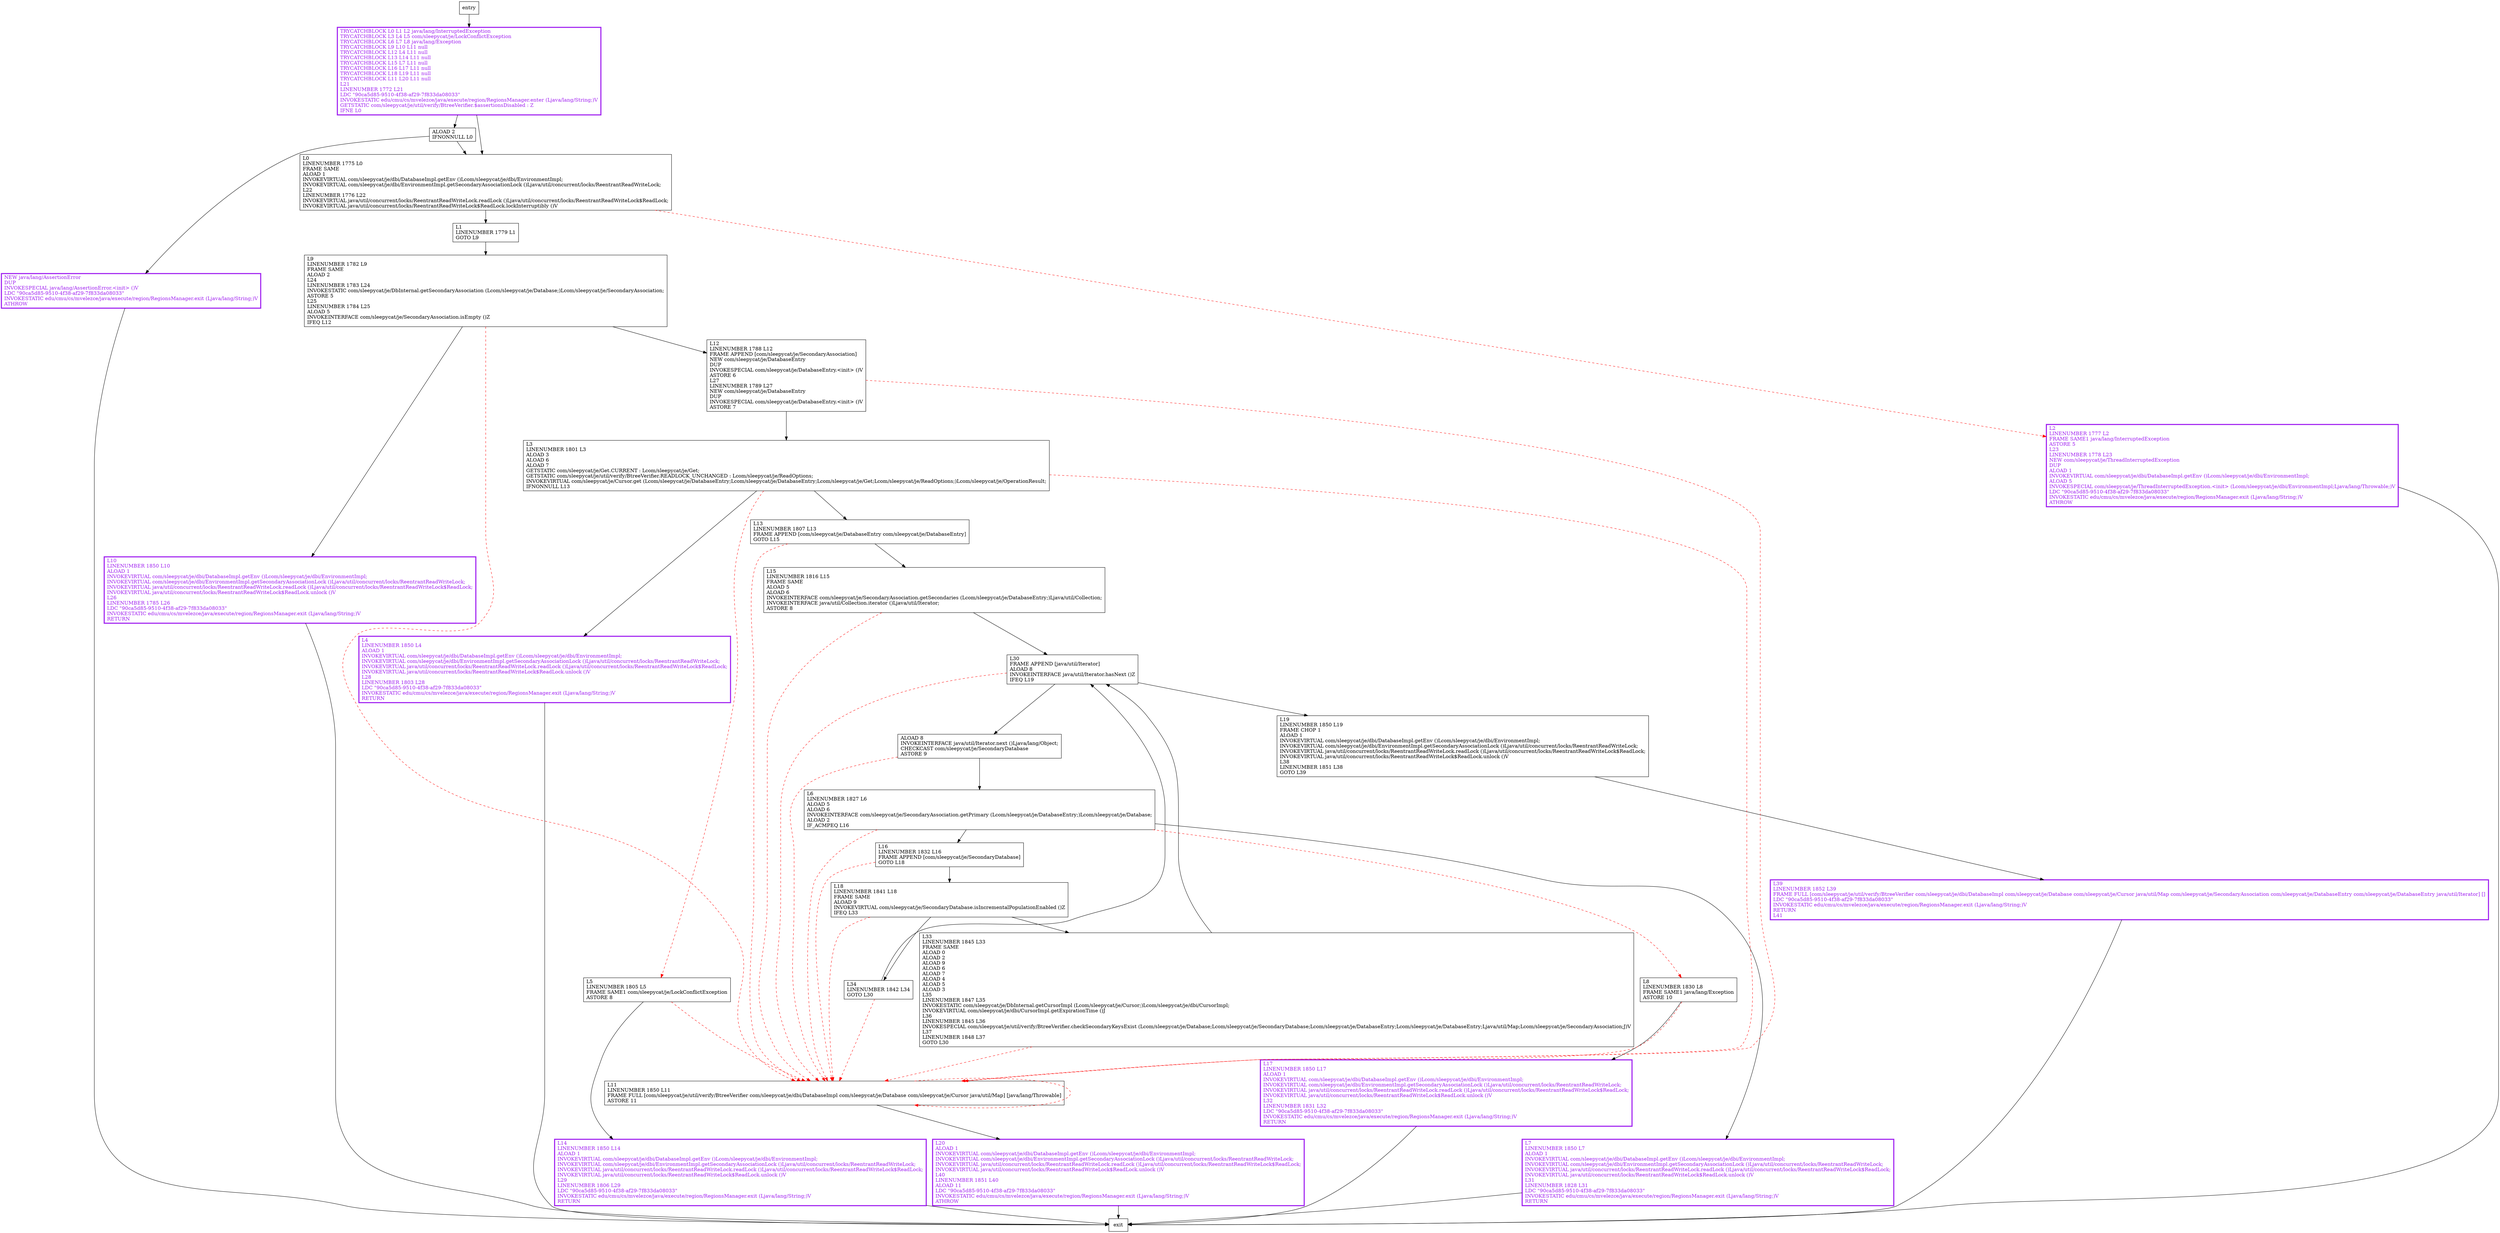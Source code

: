 digraph verifyPrimaryData {
node [shape=record];
301827808 [label="L5\lLINENUMBER 1805 L5\lFRAME SAME1 com/sleepycat/je/LockConflictException\lASTORE 8\l"];
1675962462 [label="L6\lLINENUMBER 1827 L6\lALOAD 5\lALOAD 6\lINVOKEINTERFACE com/sleepycat/je/SecondaryAssociation.getPrimary (Lcom/sleepycat/je/DatabaseEntry;)Lcom/sleepycat/je/Database;\lALOAD 2\lIF_ACMPEQ L16\l"];
2029898562 [label="L4\lLINENUMBER 1850 L4\lALOAD 1\lINVOKEVIRTUAL com/sleepycat/je/dbi/DatabaseImpl.getEnv ()Lcom/sleepycat/je/dbi/EnvironmentImpl;\lINVOKEVIRTUAL com/sleepycat/je/dbi/EnvironmentImpl.getSecondaryAssociationLock ()Ljava/util/concurrent/locks/ReentrantReadWriteLock;\lINVOKEVIRTUAL java/util/concurrent/locks/ReentrantReadWriteLock.readLock ()Ljava/util/concurrent/locks/ReentrantReadWriteLock$ReadLock;\lINVOKEVIRTUAL java/util/concurrent/locks/ReentrantReadWriteLock$ReadLock.unlock ()V\lL28\lLINENUMBER 1803 L28\lLDC \"90ca5d85-9510-4f38-af29-7f833da08033\"\lINVOKESTATIC edu/cmu/cs/mvelezce/java/execute/region/RegionsManager.exit (Ljava/lang/String;)V\lRETURN\l"];
1676991035 [label="L20\lALOAD 1\lINVOKEVIRTUAL com/sleepycat/je/dbi/DatabaseImpl.getEnv ()Lcom/sleepycat/je/dbi/EnvironmentImpl;\lINVOKEVIRTUAL com/sleepycat/je/dbi/EnvironmentImpl.getSecondaryAssociationLock ()Ljava/util/concurrent/locks/ReentrantReadWriteLock;\lINVOKEVIRTUAL java/util/concurrent/locks/ReentrantReadWriteLock.readLock ()Ljava/util/concurrent/locks/ReentrantReadWriteLock$ReadLock;\lINVOKEVIRTUAL java/util/concurrent/locks/ReentrantReadWriteLock$ReadLock.unlock ()V\lL40\lLINENUMBER 1851 L40\lALOAD 11\lLDC \"90ca5d85-9510-4f38-af29-7f833da08033\"\lINVOKESTATIC edu/cmu/cs/mvelezce/java/execute/region/RegionsManager.exit (Ljava/lang/String;)V\lATHROW\l"];
1452197717 [label="L30\lFRAME APPEND [java/util/Iterator]\lALOAD 8\lINVOKEINTERFACE java/util/Iterator.hasNext ()Z\lIFEQ L19\l"];
292183242 [label="ALOAD 2\lIFNONNULL L0\l"];
849605442 [label="L16\lLINENUMBER 1832 L16\lFRAME APPEND [com/sleepycat/je/SecondaryDatabase]\lGOTO L18\l"];
1043104295 [label="L39\lLINENUMBER 1852 L39\lFRAME FULL [com/sleepycat/je/util/verify/BtreeVerifier com/sleepycat/je/dbi/DatabaseImpl com/sleepycat/je/Database com/sleepycat/je/Cursor java/util/Map com/sleepycat/je/SecondaryAssociation com/sleepycat/je/DatabaseEntry com/sleepycat/je/DatabaseEntry java/util/Iterator] []\lLDC \"90ca5d85-9510-4f38-af29-7f833da08033\"\lINVOKESTATIC edu/cmu/cs/mvelezce/java/execute/region/RegionsManager.exit (Ljava/lang/String;)V\lRETURN\lL41\l"];
811447906 [label="L9\lLINENUMBER 1782 L9\lFRAME SAME\lALOAD 2\lL24\lLINENUMBER 1783 L24\lINVOKESTATIC com/sleepycat/je/DbInternal.getSecondaryAssociation (Lcom/sleepycat/je/Database;)Lcom/sleepycat/je/SecondaryAssociation;\lASTORE 5\lL25\lLINENUMBER 1784 L25\lALOAD 5\lINVOKEINTERFACE com/sleepycat/je/SecondaryAssociation.isEmpty ()Z\lIFEQ L12\l"];
1314920790 [label="L19\lLINENUMBER 1850 L19\lFRAME CHOP 1\lALOAD 1\lINVOKEVIRTUAL com/sleepycat/je/dbi/DatabaseImpl.getEnv ()Lcom/sleepycat/je/dbi/EnvironmentImpl;\lINVOKEVIRTUAL com/sleepycat/je/dbi/EnvironmentImpl.getSecondaryAssociationLock ()Ljava/util/concurrent/locks/ReentrantReadWriteLock;\lINVOKEVIRTUAL java/util/concurrent/locks/ReentrantReadWriteLock.readLock ()Ljava/util/concurrent/locks/ReentrantReadWriteLock$ReadLock;\lINVOKEVIRTUAL java/util/concurrent/locks/ReentrantReadWriteLock$ReadLock.unlock ()V\lL38\lLINENUMBER 1851 L38\lGOTO L39\l"];
974185013 [label="L13\lLINENUMBER 1807 L13\lFRAME APPEND [com/sleepycat/je/DatabaseEntry com/sleepycat/je/DatabaseEntry]\lGOTO L15\l"];
418043831 [label="NEW java/lang/AssertionError\lDUP\lINVOKESPECIAL java/lang/AssertionError.\<init\> ()V\lLDC \"90ca5d85-9510-4f38-af29-7f833da08033\"\lINVOKESTATIC edu/cmu/cs/mvelezce/java/execute/region/RegionsManager.exit (Ljava/lang/String;)V\lATHROW\l"];
1359679552 [label="L18\lLINENUMBER 1841 L18\lFRAME SAME\lALOAD 9\lINVOKEVIRTUAL com/sleepycat/je/SecondaryDatabase.isIncrementalPopulationEnabled ()Z\lIFEQ L33\l"];
1055973071 [label="L3\lLINENUMBER 1801 L3\lALOAD 3\lALOAD 6\lALOAD 7\lGETSTATIC com/sleepycat/je/Get.CURRENT : Lcom/sleepycat/je/Get;\lGETSTATIC com/sleepycat/je/util/verify/BtreeVerifier.READLOCK_UNCHANGED : Lcom/sleepycat/je/ReadOptions;\lINVOKEVIRTUAL com/sleepycat/je/Cursor.get (Lcom/sleepycat/je/DatabaseEntry;Lcom/sleepycat/je/DatabaseEntry;Lcom/sleepycat/je/Get;Lcom/sleepycat/je/ReadOptions;)Lcom/sleepycat/je/OperationResult;\lIFNONNULL L13\l"];
1176702271 [label="L14\lLINENUMBER 1850 L14\lALOAD 1\lINVOKEVIRTUAL com/sleepycat/je/dbi/DatabaseImpl.getEnv ()Lcom/sleepycat/je/dbi/EnvironmentImpl;\lINVOKEVIRTUAL com/sleepycat/je/dbi/EnvironmentImpl.getSecondaryAssociationLock ()Ljava/util/concurrent/locks/ReentrantReadWriteLock;\lINVOKEVIRTUAL java/util/concurrent/locks/ReentrantReadWriteLock.readLock ()Ljava/util/concurrent/locks/ReentrantReadWriteLock$ReadLock;\lINVOKEVIRTUAL java/util/concurrent/locks/ReentrantReadWriteLock$ReadLock.unlock ()V\lL29\lLINENUMBER 1806 L29\lLDC \"90ca5d85-9510-4f38-af29-7f833da08033\"\lINVOKESTATIC edu/cmu/cs/mvelezce/java/execute/region/RegionsManager.exit (Ljava/lang/String;)V\lRETURN\l"];
253734505 [label="L17\lLINENUMBER 1850 L17\lALOAD 1\lINVOKEVIRTUAL com/sleepycat/je/dbi/DatabaseImpl.getEnv ()Lcom/sleepycat/je/dbi/EnvironmentImpl;\lINVOKEVIRTUAL com/sleepycat/je/dbi/EnvironmentImpl.getSecondaryAssociationLock ()Ljava/util/concurrent/locks/ReentrantReadWriteLock;\lINVOKEVIRTUAL java/util/concurrent/locks/ReentrantReadWriteLock.readLock ()Ljava/util/concurrent/locks/ReentrantReadWriteLock$ReadLock;\lINVOKEVIRTUAL java/util/concurrent/locks/ReentrantReadWriteLock$ReadLock.unlock ()V\lL32\lLINENUMBER 1831 L32\lLDC \"90ca5d85-9510-4f38-af29-7f833da08033\"\lINVOKESTATIC edu/cmu/cs/mvelezce/java/execute/region/RegionsManager.exit (Ljava/lang/String;)V\lRETURN\l"];
515394250 [label="L34\lLINENUMBER 1842 L34\lGOTO L30\l"];
1212872640 [label="L15\lLINENUMBER 1816 L15\lFRAME SAME\lALOAD 5\lALOAD 6\lINVOKEINTERFACE com/sleepycat/je/SecondaryAssociation.getSecondaries (Lcom/sleepycat/je/DatabaseEntry;)Ljava/util/Collection;\lINVOKEINTERFACE java/util/Collection.iterator ()Ljava/util/Iterator;\lASTORE 8\l"];
326036157 [label="ALOAD 8\lINVOKEINTERFACE java/util/Iterator.next ()Ljava/lang/Object;\lCHECKCAST com/sleepycat/je/SecondaryDatabase\lASTORE 9\l"];
2058412015 [label="L10\lLINENUMBER 1850 L10\lALOAD 1\lINVOKEVIRTUAL com/sleepycat/je/dbi/DatabaseImpl.getEnv ()Lcom/sleepycat/je/dbi/EnvironmentImpl;\lINVOKEVIRTUAL com/sleepycat/je/dbi/EnvironmentImpl.getSecondaryAssociationLock ()Ljava/util/concurrent/locks/ReentrantReadWriteLock;\lINVOKEVIRTUAL java/util/concurrent/locks/ReentrantReadWriteLock.readLock ()Ljava/util/concurrent/locks/ReentrantReadWriteLock$ReadLock;\lINVOKEVIRTUAL java/util/concurrent/locks/ReentrantReadWriteLock$ReadLock.unlock ()V\lL26\lLINENUMBER 1785 L26\lLDC \"90ca5d85-9510-4f38-af29-7f833da08033\"\lINVOKESTATIC edu/cmu/cs/mvelezce/java/execute/region/RegionsManager.exit (Ljava/lang/String;)V\lRETURN\l"];
1093995398 [label="L1\lLINENUMBER 1779 L1\lGOTO L9\l"];
2055702922 [label="L0\lLINENUMBER 1775 L0\lFRAME SAME\lALOAD 1\lINVOKEVIRTUAL com/sleepycat/je/dbi/DatabaseImpl.getEnv ()Lcom/sleepycat/je/dbi/EnvironmentImpl;\lINVOKEVIRTUAL com/sleepycat/je/dbi/EnvironmentImpl.getSecondaryAssociationLock ()Ljava/util/concurrent/locks/ReentrantReadWriteLock;\lL22\lLINENUMBER 1776 L22\lINVOKEVIRTUAL java/util/concurrent/locks/ReentrantReadWriteLock.readLock ()Ljava/util/concurrent/locks/ReentrantReadWriteLock$ReadLock;\lINVOKEVIRTUAL java/util/concurrent/locks/ReentrantReadWriteLock$ReadLock.lockInterruptibly ()V\l"];
1307239353 [label="L8\lLINENUMBER 1830 L8\lFRAME SAME1 java/lang/Exception\lASTORE 10\l"];
1344370710 [label="L33\lLINENUMBER 1845 L33\lFRAME SAME\lALOAD 0\lALOAD 2\lALOAD 9\lALOAD 6\lALOAD 7\lALOAD 4\lALOAD 5\lALOAD 3\lL35\lLINENUMBER 1847 L35\lINVOKESTATIC com/sleepycat/je/DbInternal.getCursorImpl (Lcom/sleepycat/je/Cursor;)Lcom/sleepycat/je/dbi/CursorImpl;\lINVOKEVIRTUAL com/sleepycat/je/dbi/CursorImpl.getExpirationTime ()J\lL36\lLINENUMBER 1845 L36\lINVOKESPECIAL com/sleepycat/je/util/verify/BtreeVerifier.checkSecondaryKeysExist (Lcom/sleepycat/je/Database;Lcom/sleepycat/je/SecondaryDatabase;Lcom/sleepycat/je/DatabaseEntry;Lcom/sleepycat/je/DatabaseEntry;Ljava/util/Map;Lcom/sleepycat/je/SecondaryAssociation;J)V\lL37\lLINENUMBER 1848 L37\lGOTO L30\l"];
1734968798 [label="TRYCATCHBLOCK L0 L1 L2 java/lang/InterruptedException\lTRYCATCHBLOCK L3 L4 L5 com/sleepycat/je/LockConflictException\lTRYCATCHBLOCK L6 L7 L8 java/lang/Exception\lTRYCATCHBLOCK L9 L10 L11 null\lTRYCATCHBLOCK L12 L4 L11 null\lTRYCATCHBLOCK L13 L14 L11 null\lTRYCATCHBLOCK L15 L7 L11 null\lTRYCATCHBLOCK L16 L17 L11 null\lTRYCATCHBLOCK L18 L19 L11 null\lTRYCATCHBLOCK L11 L20 L11 null\lL21\lLINENUMBER 1772 L21\lLDC \"90ca5d85-9510-4f38-af29-7f833da08033\"\lINVOKESTATIC edu/cmu/cs/mvelezce/java/execute/region/RegionsManager.enter (Ljava/lang/String;)V\lGETSTATIC com/sleepycat/je/util/verify/BtreeVerifier.$assertionsDisabled : Z\lIFNE L0\l"];
1532724299 [label="L7\lLINENUMBER 1850 L7\lALOAD 1\lINVOKEVIRTUAL com/sleepycat/je/dbi/DatabaseImpl.getEnv ()Lcom/sleepycat/je/dbi/EnvironmentImpl;\lINVOKEVIRTUAL com/sleepycat/je/dbi/EnvironmentImpl.getSecondaryAssociationLock ()Ljava/util/concurrent/locks/ReentrantReadWriteLock;\lINVOKEVIRTUAL java/util/concurrent/locks/ReentrantReadWriteLock.readLock ()Ljava/util/concurrent/locks/ReentrantReadWriteLock$ReadLock;\lINVOKEVIRTUAL java/util/concurrent/locks/ReentrantReadWriteLock$ReadLock.unlock ()V\lL31\lLINENUMBER 1828 L31\lLDC \"90ca5d85-9510-4f38-af29-7f833da08033\"\lINVOKESTATIC edu/cmu/cs/mvelezce/java/execute/region/RegionsManager.exit (Ljava/lang/String;)V\lRETURN\l"];
2110678318 [label="L11\lLINENUMBER 1850 L11\lFRAME FULL [com/sleepycat/je/util/verify/BtreeVerifier com/sleepycat/je/dbi/DatabaseImpl com/sleepycat/je/Database com/sleepycat/je/Cursor java/util/Map] [java/lang/Throwable]\lASTORE 11\l"];
362606295 [label="L2\lLINENUMBER 1777 L2\lFRAME SAME1 java/lang/InterruptedException\lASTORE 5\lL23\lLINENUMBER 1778 L23\lNEW com/sleepycat/je/ThreadInterruptedException\lDUP\lALOAD 1\lINVOKEVIRTUAL com/sleepycat/je/dbi/DatabaseImpl.getEnv ()Lcom/sleepycat/je/dbi/EnvironmentImpl;\lALOAD 5\lINVOKESPECIAL com/sleepycat/je/ThreadInterruptedException.\<init\> (Lcom/sleepycat/je/dbi/EnvironmentImpl;Ljava/lang/Throwable;)V\lLDC \"90ca5d85-9510-4f38-af29-7f833da08033\"\lINVOKESTATIC edu/cmu/cs/mvelezce/java/execute/region/RegionsManager.exit (Ljava/lang/String;)V\lATHROW\l"];
1738778117 [label="L12\lLINENUMBER 1788 L12\lFRAME APPEND [com/sleepycat/je/SecondaryAssociation]\lNEW com/sleepycat/je/DatabaseEntry\lDUP\lINVOKESPECIAL com/sleepycat/je/DatabaseEntry.\<init\> ()V\lASTORE 6\lL27\lLINENUMBER 1789 L27\lNEW com/sleepycat/je/DatabaseEntry\lDUP\lINVOKESPECIAL com/sleepycat/je/DatabaseEntry.\<init\> ()V\lASTORE 7\l"];
entry;
exit;
301827808 -> 2110678318 [style=dashed, color=red]
301827808 -> 1176702271
1675962462 -> 1307239353 [style=dashed, color=red]
1675962462 -> 1532724299
1675962462 -> 2110678318 [style=dashed, color=red]
1675962462 -> 849605442
2029898562 -> exit
1676991035 -> exit
1452197717 -> 1314920790
1452197717 -> 326036157
1452197717 -> 2110678318 [style=dashed, color=red]
292183242 -> 2055702922
292183242 -> 418043831
849605442 -> 1359679552
849605442 -> 2110678318 [style=dashed, color=red]
1043104295 -> exit
811447906 -> 2110678318 [style=dashed, color=red]
811447906 -> 1738778117
811447906 -> 2058412015
1314920790 -> 1043104295
974185013 -> 1212872640
974185013 -> 2110678318 [style=dashed, color=red]
418043831 -> exit
1359679552 -> 515394250
1359679552 -> 1344370710
1359679552 -> 2110678318 [style=dashed, color=red]
1055973071 -> 301827808 [style=dashed, color=red]
1055973071 -> 974185013
1055973071 -> 2029898562
1055973071 -> 2110678318 [style=dashed, color=red]
1176702271 -> exit
253734505 -> exit
515394250 -> 1452197717
515394250 -> 2110678318 [style=dashed, color=red]
1212872640 -> 1452197717
1212872640 -> 2110678318 [style=dashed, color=red]
326036157 -> 1675962462
326036157 -> 2110678318 [style=dashed, color=red]
2058412015 -> exit
entry -> 1734968798
1093995398 -> 811447906
2055702922 -> 1093995398
2055702922 -> 362606295 [style=dashed, color=red]
1307239353 -> 253734505
1307239353 -> 2110678318 [style=dashed, color=red]
1344370710 -> 1452197717
1344370710 -> 2110678318 [style=dashed, color=red]
1734968798 -> 2055702922
1734968798 -> 292183242
1532724299 -> exit
2110678318 -> 1676991035
2110678318 -> 2110678318 [style=dashed, color=red]
362606295 -> exit
1738778117 -> 1055973071
1738778117 -> 2110678318 [style=dashed, color=red]
2029898562[fontcolor="purple", penwidth=3, color="purple"];
1676991035[fontcolor="purple", penwidth=3, color="purple"];
418043831[fontcolor="purple", penwidth=3, color="purple"];
253734505[fontcolor="purple", penwidth=3, color="purple"];
1734968798[fontcolor="purple", penwidth=3, color="purple"];
1532724299[fontcolor="purple", penwidth=3, color="purple"];
1176702271[fontcolor="purple", penwidth=3, color="purple"];
362606295[fontcolor="purple", penwidth=3, color="purple"];
2058412015[fontcolor="purple", penwidth=3, color="purple"];
1043104295[fontcolor="purple", penwidth=3, color="purple"];
}
